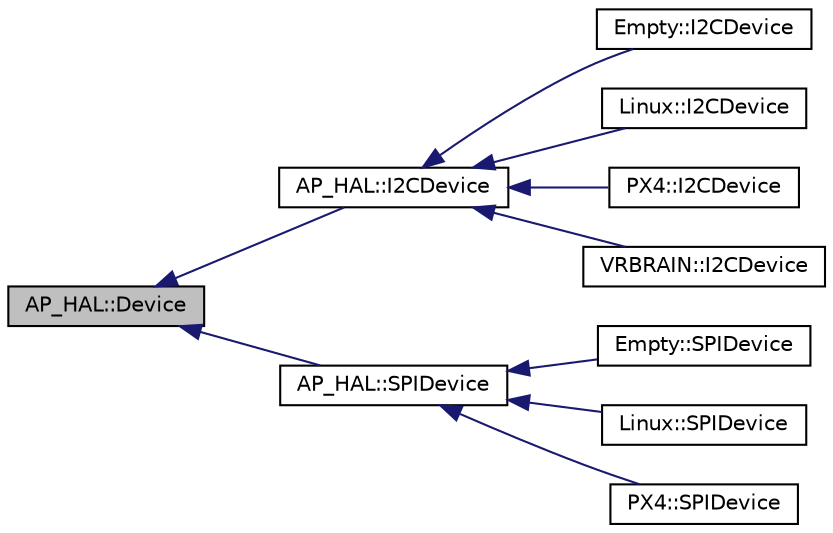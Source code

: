 digraph "AP_HAL::Device"
{
 // INTERACTIVE_SVG=YES
  edge [fontname="Helvetica",fontsize="10",labelfontname="Helvetica",labelfontsize="10"];
  node [fontname="Helvetica",fontsize="10",shape=record];
  rankdir="LR";
  Node1 [label="AP_HAL::Device",height=0.2,width=0.4,color="black", fillcolor="grey75", style="filled", fontcolor="black"];
  Node1 -> Node2 [dir="back",color="midnightblue",fontsize="10",style="solid",fontname="Helvetica"];
  Node2 [label="AP_HAL::I2CDevice",height=0.2,width=0.4,color="black", fillcolor="white", style="filled",URL="$classAP__HAL_1_1I2CDevice.html"];
  Node2 -> Node3 [dir="back",color="midnightblue",fontsize="10",style="solid",fontname="Helvetica"];
  Node3 [label="Empty::I2CDevice",height=0.2,width=0.4,color="black", fillcolor="white", style="filled",URL="$classEmpty_1_1I2CDevice.html"];
  Node2 -> Node4 [dir="back",color="midnightblue",fontsize="10",style="solid",fontname="Helvetica"];
  Node4 [label="Linux::I2CDevice",height=0.2,width=0.4,color="black", fillcolor="white", style="filled",URL="$classLinux_1_1I2CDevice.html"];
  Node2 -> Node5 [dir="back",color="midnightblue",fontsize="10",style="solid",fontname="Helvetica"];
  Node5 [label="PX4::I2CDevice",height=0.2,width=0.4,color="black", fillcolor="white", style="filled",URL="$classPX4_1_1I2CDevice.html"];
  Node2 -> Node6 [dir="back",color="midnightblue",fontsize="10",style="solid",fontname="Helvetica"];
  Node6 [label="VRBRAIN::I2CDevice",height=0.2,width=0.4,color="black", fillcolor="white", style="filled",URL="$classVRBRAIN_1_1I2CDevice.html"];
  Node1 -> Node7 [dir="back",color="midnightblue",fontsize="10",style="solid",fontname="Helvetica"];
  Node7 [label="AP_HAL::SPIDevice",height=0.2,width=0.4,color="black", fillcolor="white", style="filled",URL="$classAP__HAL_1_1SPIDevice.html"];
  Node7 -> Node8 [dir="back",color="midnightblue",fontsize="10",style="solid",fontname="Helvetica"];
  Node8 [label="Empty::SPIDevice",height=0.2,width=0.4,color="black", fillcolor="white", style="filled",URL="$classEmpty_1_1SPIDevice.html"];
  Node7 -> Node9 [dir="back",color="midnightblue",fontsize="10",style="solid",fontname="Helvetica"];
  Node9 [label="Linux::SPIDevice",height=0.2,width=0.4,color="black", fillcolor="white", style="filled",URL="$classLinux_1_1SPIDevice.html"];
  Node7 -> Node10 [dir="back",color="midnightblue",fontsize="10",style="solid",fontname="Helvetica"];
  Node10 [label="PX4::SPIDevice",height=0.2,width=0.4,color="black", fillcolor="white", style="filled",URL="$classPX4_1_1SPIDevice.html"];
}
